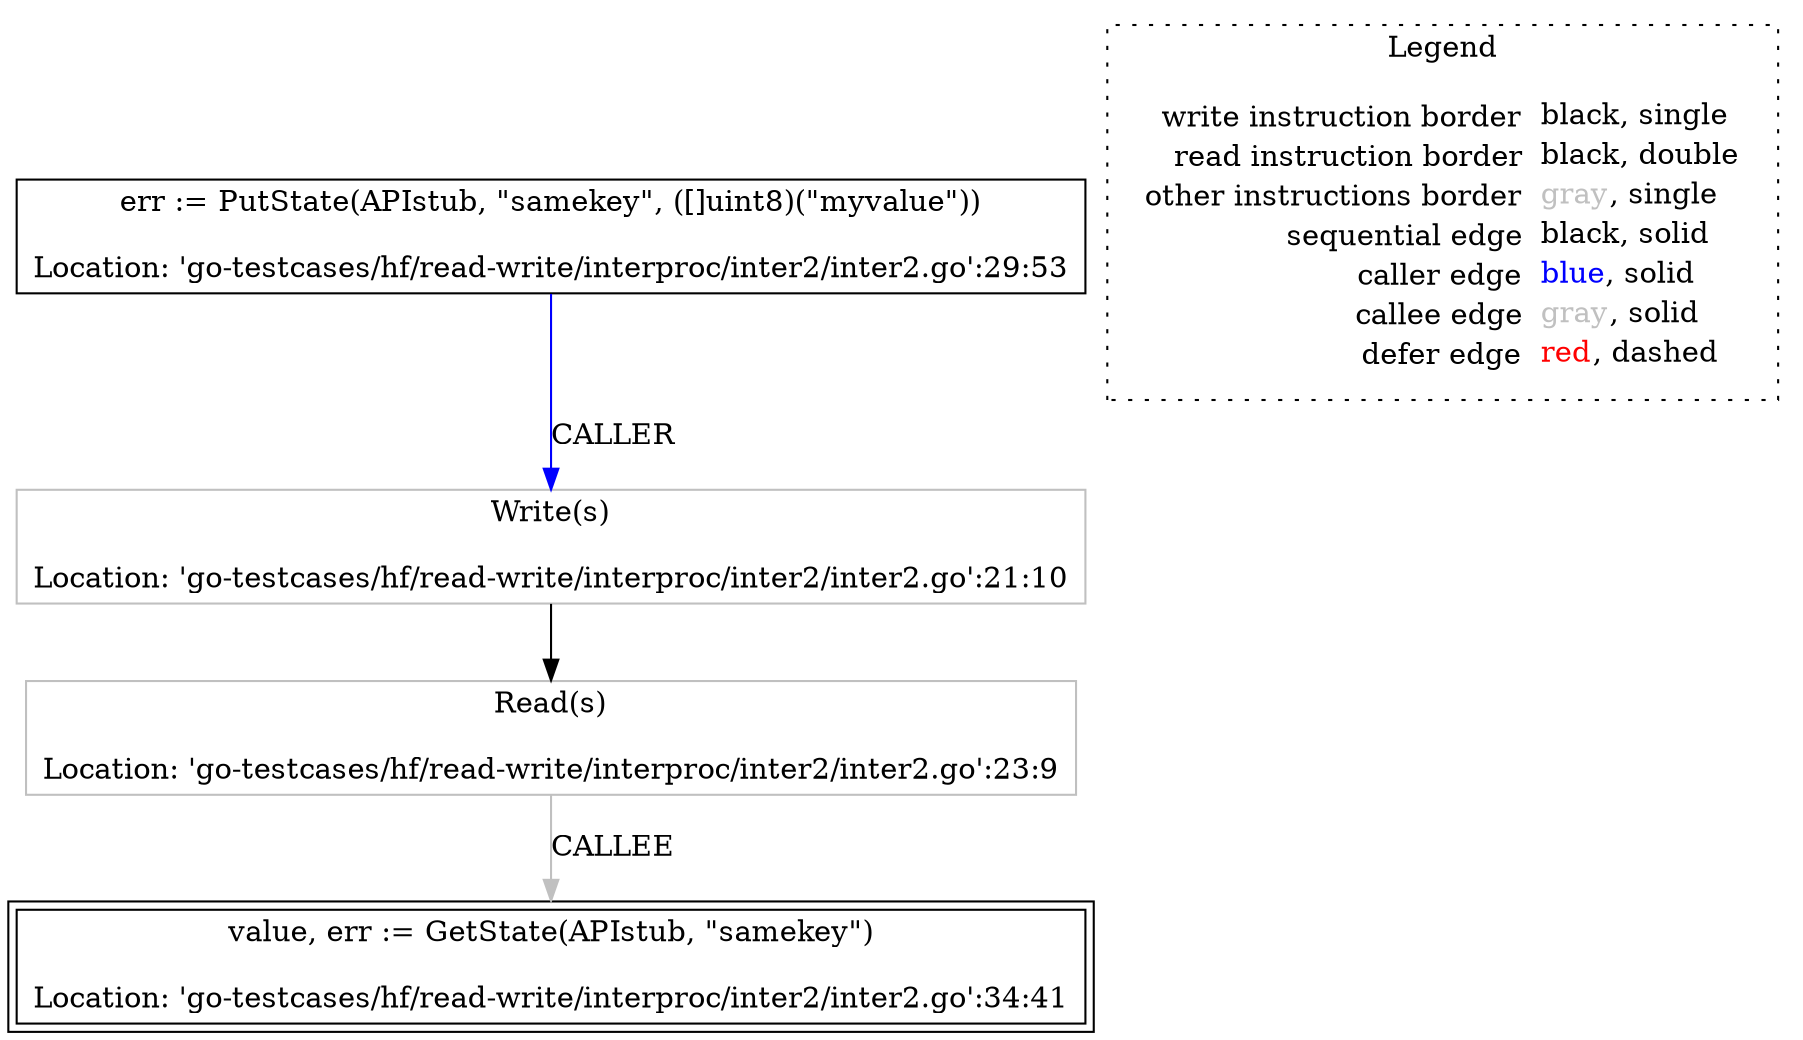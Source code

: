 digraph {
	"node0" [shape="rect",color="black",peripheries="2",label=<value, err := GetState(APIstub, &quot;samekey&quot;)<BR/><BR/>Location: 'go-testcases/hf/read-write/interproc/inter2/inter2.go':34:41>];
	"node1" [shape="rect",color="gray",label=<Read(s)<BR/><BR/>Location: 'go-testcases/hf/read-write/interproc/inter2/inter2.go':23:9>];
	"node2" [shape="rect",color="gray",label=<Write(s)<BR/><BR/>Location: 'go-testcases/hf/read-write/interproc/inter2/inter2.go':21:10>];
	"node3" [shape="rect",color="black",label=<err := PutState(APIstub, &quot;samekey&quot;, ([]uint8)(&quot;myvalue&quot;))<BR/><BR/>Location: 'go-testcases/hf/read-write/interproc/inter2/inter2.go':29:53>];
	"node1" -> "node0" [color="gray",label=CALLEE];
	"node2" -> "node1" [color="black"];
	"node3" -> "node2" [color="blue",label=CALLER];
subgraph cluster_legend {
	label="Legend";
	style=dotted;
	node [shape=plaintext];
	"legend" [label=<<table border="0" cellpadding="2" cellspacing="0" cellborder="0"><tr><td align="right">write instruction border&nbsp;</td><td align="left"><font color="black">black</font>, single</td></tr><tr><td align="right">read instruction border&nbsp;</td><td align="left"><font color="black">black</font>, double</td></tr><tr><td align="right">other instructions border&nbsp;</td><td align="left"><font color="gray">gray</font>, single</td></tr><tr><td align="right">sequential edge&nbsp;</td><td align="left"><font color="black">black</font>, solid</td></tr><tr><td align="right">caller edge&nbsp;</td><td align="left"><font color="blue">blue</font>, solid</td></tr><tr><td align="right">callee edge&nbsp;</td><td align="left"><font color="gray">gray</font>, solid</td></tr><tr><td align="right">defer edge&nbsp;</td><td align="left"><font color="red">red</font>, dashed</td></tr></table>>];
}

}
